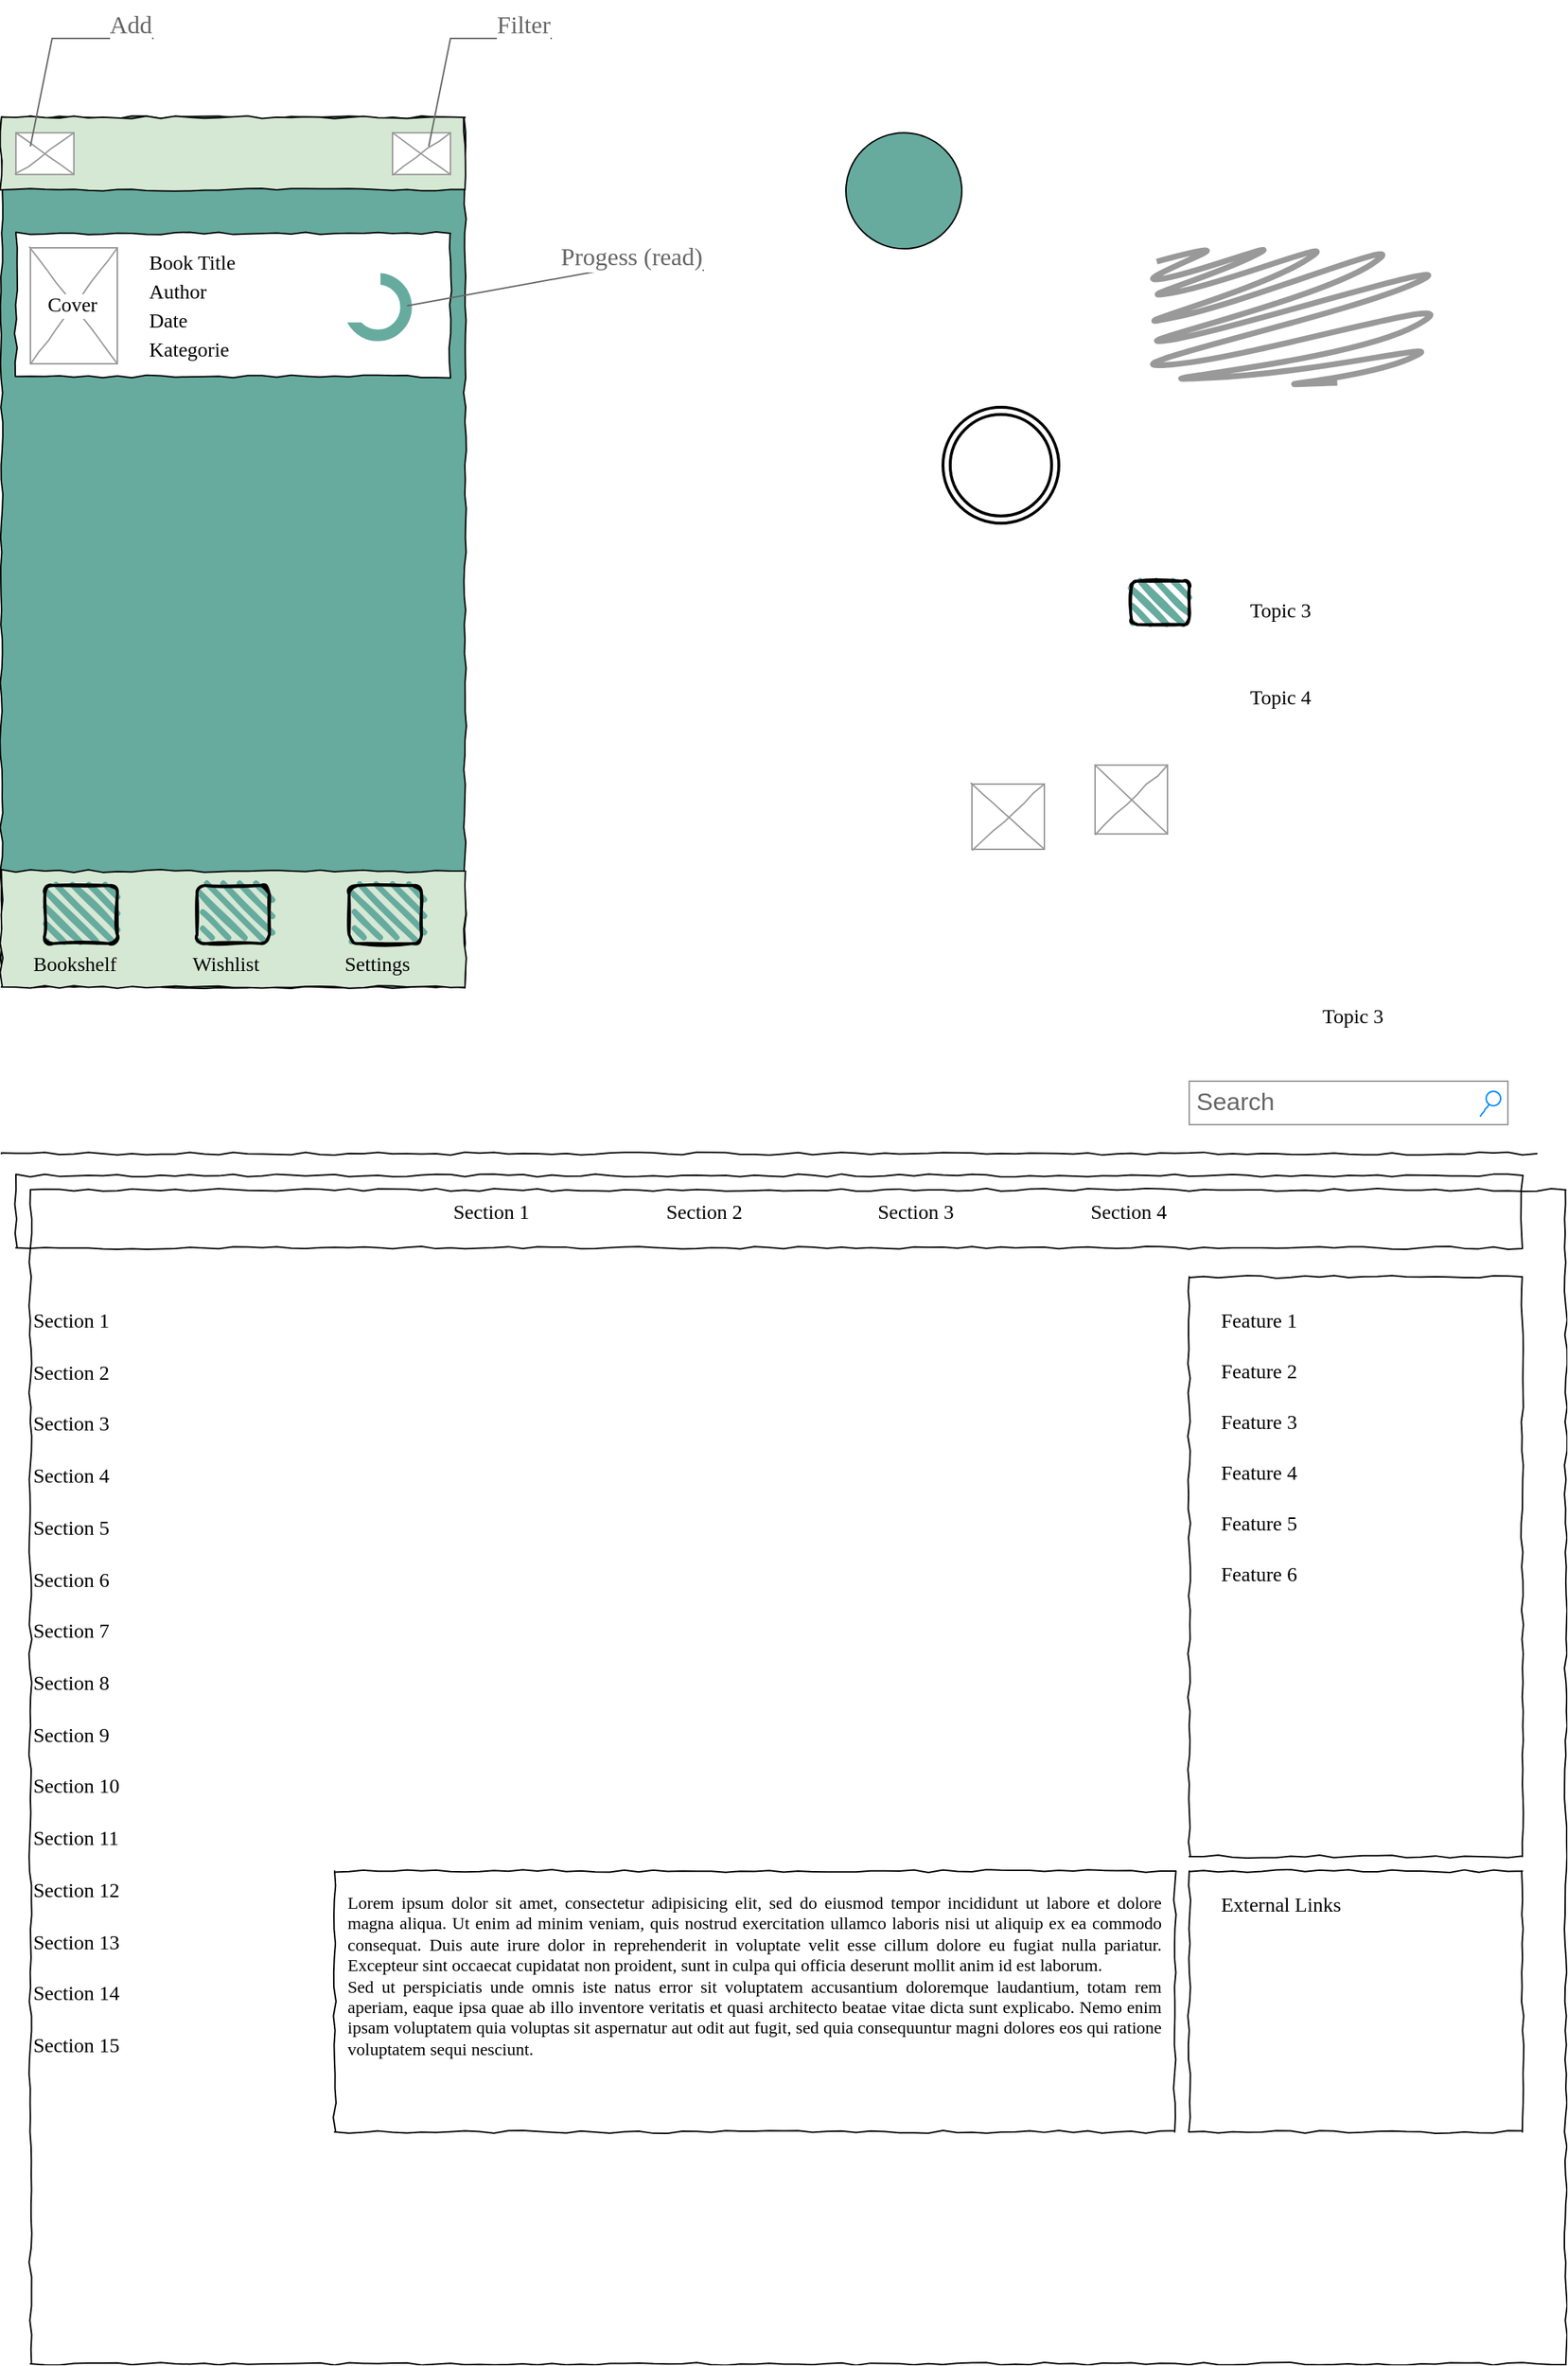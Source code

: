 <mxfile version="16.6.4" type="github">
  <diagram name="Page-1" id="03018318-947c-dd8e-b7a3-06fadd420f32">
    <mxGraphModel dx="1306" dy="1676" grid="1" gridSize="10" guides="1" tooltips="1" connect="1" arrows="1" fold="1" page="1" pageScale="1" pageWidth="1100" pageHeight="850" background="none" math="0" shadow="0">
      <root>
        <mxCell id="0" />
        <mxCell id="1" parent="0" />
        <mxCell id="GRDT87PzaCO0oU7K1cTU-1" value="" style="whiteSpace=wrap;html=1;rounded=0;shadow=0;labelBackgroundColor=#E6E6E6;strokeColor=#000000;strokeWidth=1;fillColor=#67AB9F;fontFamily=Verdana;fontSize=12;fontColor=#000000;align=center;comic=1;labelBorderColor=none;" vertex="1" parent="1">
          <mxGeometry x="20" y="-570" width="320" height="600" as="geometry" />
        </mxCell>
        <mxCell id="677b7b8949515195-1" value="" style="whiteSpace=wrap;html=1;rounded=0;shadow=0;labelBackgroundColor=none;strokeColor=#000000;strokeWidth=1;fillColor=none;fontFamily=Verdana;fontSize=12;fontColor=#000000;align=center;comic=1;" parent="1" vertex="1">
          <mxGeometry x="40" y="170" width="1060" height="810" as="geometry" />
        </mxCell>
        <mxCell id="677b7b8949515195-2" value="" style="whiteSpace=wrap;html=1;rounded=0;shadow=0;labelBackgroundColor=#67AB9F;strokeWidth=1;fontFamily=Verdana;fontSize=28;align=center;comic=1;fillColor=#D5E8D4;" parent="1" vertex="1">
          <mxGeometry x="20" y="-50" width="320" height="80" as="geometry" />
        </mxCell>
        <mxCell id="677b7b8949515195-3" value="Search" style="strokeWidth=1;shadow=0;dashed=0;align=center;html=1;shape=mxgraph.mockup.forms.searchBox;strokeColor=#999999;mainText=;strokeColor2=#008cff;fontColor=#666666;fontSize=17;align=left;spacingLeft=3;rounded=0;labelBackgroundColor=none;comic=1;" parent="1" vertex="1">
          <mxGeometry x="840" y="95" width="220" height="30" as="geometry" />
        </mxCell>
        <mxCell id="677b7b8949515195-6" value="Topic 3" style="text;html=1;points=[];align=left;verticalAlign=top;spacingTop=-4;fontSize=14;fontFamily=Comic Sans MS;" parent="1" vertex="1">
          <mxGeometry x="930" y="40" width="60" height="20" as="geometry" />
        </mxCell>
        <mxCell id="677b7b8949515195-7" value="Topic 4" style="text;html=1;points=[];align=left;verticalAlign=top;spacingTop=-4;fontSize=14;fontFamily=Comic Sans MS;" parent="1" vertex="1">
          <mxGeometry x="880" y="-180" width="60" height="20" as="geometry" />
        </mxCell>
        <mxCell id="677b7b8949515195-8" value="" style="whiteSpace=wrap;html=1;rounded=0;shadow=0;labelBackgroundColor=none;strokeWidth=1;fillColor=#D5E8D4;fontFamily=Verdana;fontSize=12;align=center;comic=1;" parent="1" vertex="1">
          <mxGeometry x="20" y="-570" width="320" height="50" as="geometry" />
        </mxCell>
        <mxCell id="677b7b8949515195-9" value="" style="line;strokeWidth=1;html=1;rounded=0;shadow=0;labelBackgroundColor=none;fillColor=none;fontFamily=Verdana;fontSize=14;fontColor=#000000;align=center;comic=1;" parent="1" vertex="1">
          <mxGeometry x="20" y="140" width="1060" height="10" as="geometry" />
        </mxCell>
        <mxCell id="677b7b8949515195-10" value="" style="whiteSpace=wrap;html=1;rounded=0;shadow=0;labelBackgroundColor=none;strokeWidth=1;fillColor=none;fontFamily=Verdana;fontSize=12;align=center;comic=1;" parent="1" vertex="1">
          <mxGeometry x="30" y="160" width="1040" height="50" as="geometry" />
        </mxCell>
        <mxCell id="677b7b8949515195-11" value="Section 1" style="text;html=1;points=[];align=left;verticalAlign=top;spacingTop=-4;fontSize=14;fontFamily=Verdana" parent="1" vertex="1">
          <mxGeometry x="330" y="175" width="60" height="20" as="geometry" />
        </mxCell>
        <mxCell id="677b7b8949515195-12" value="Section 2" style="text;html=1;points=[];align=left;verticalAlign=top;spacingTop=-4;fontSize=14;fontFamily=Verdana" parent="1" vertex="1">
          <mxGeometry x="477" y="175" width="60" height="20" as="geometry" />
        </mxCell>
        <mxCell id="677b7b8949515195-13" value="Section 3" style="text;html=1;points=[];align=left;verticalAlign=top;spacingTop=-4;fontSize=14;fontFamily=Verdana" parent="1" vertex="1">
          <mxGeometry x="623" y="175" width="60" height="20" as="geometry" />
        </mxCell>
        <mxCell id="677b7b8949515195-14" value="Section 4" style="text;html=1;points=[];align=left;verticalAlign=top;spacingTop=-4;fontSize=14;fontFamily=Verdana" parent="1" vertex="1">
          <mxGeometry x="770" y="175" width="60" height="20" as="geometry" />
        </mxCell>
        <mxCell id="677b7b8949515195-15" value="&lt;div style=&quot;text-align: justify&quot;&gt;&lt;span&gt;Lorem ipsum dolor sit amet, consectetur adipisicing elit, sed do eiusmod tempor incididunt ut labore et dolore magna aliqua. Ut enim ad minim veniam, quis nostrud exercitation ullamco laboris nisi ut aliquip ex ea commodo consequat. Duis aute irure dolor in reprehenderit in voluptate velit esse cillum dolore eu fugiat nulla pariatur. Excepteur sint occaecat cupidatat non proident, sunt in culpa qui officia deserunt mollit anim id est laborum.&lt;/span&gt;&lt;/div&gt;&lt;div style=&quot;text-align: justify&quot;&gt;&lt;span&gt;Sed ut perspiciatis unde omnis iste natus error sit voluptatem accusantium doloremque laudantium, totam rem aperiam, eaque ipsa quae ab illo inventore veritatis et quasi architecto beatae vitae dicta sunt explicabo. Nemo enim ipsam voluptatem quia voluptas sit aspernatur aut odit aut fugit, sed quia consequuntur magni dolores eos qui ratione voluptatem sequi nesciunt.&amp;nbsp;&lt;/span&gt;&lt;/div&gt;" style="whiteSpace=wrap;html=1;rounded=0;shadow=0;labelBackgroundColor=none;strokeWidth=1;fillColor=none;fontFamily=Verdana;fontSize=12;align=center;verticalAlign=top;spacing=10;comic=1;" parent="1" vertex="1">
          <mxGeometry x="250" y="640" width="580" height="180" as="geometry" />
        </mxCell>
        <mxCell id="677b7b8949515195-25" value="" style="whiteSpace=wrap;html=1;rounded=0;shadow=0;labelBackgroundColor=none;strokeWidth=1;fillColor=none;fontFamily=Verdana;fontSize=12;align=center;comic=1;" parent="1" vertex="1">
          <mxGeometry x="840" y="230" width="230" height="400" as="geometry" />
        </mxCell>
        <mxCell id="677b7b8949515195-26" value="" style="whiteSpace=wrap;html=1;rounded=0;shadow=0;labelBackgroundColor=none;strokeWidth=1;fillColor=none;fontFamily=Verdana;fontSize=12;align=center;comic=1;" parent="1" vertex="1">
          <mxGeometry x="840" y="640" width="230" height="180" as="geometry" />
        </mxCell>
        <mxCell id="677b7b8949515195-27" value="Section 1" style="text;html=1;points=[];align=left;verticalAlign=top;spacingTop=-4;fontSize=14;fontFamily=Verdana" parent="1" vertex="1">
          <mxGeometry x="40" y="250" width="170" height="20" as="geometry" />
        </mxCell>
        <mxCell id="677b7b8949515195-28" value="Section 2" style="text;html=1;points=[];align=left;verticalAlign=top;spacingTop=-4;fontSize=14;fontFamily=Verdana" parent="1" vertex="1">
          <mxGeometry x="40" y="286" width="170" height="20" as="geometry" />
        </mxCell>
        <mxCell id="677b7b8949515195-29" value="Section 3" style="text;html=1;points=[];align=left;verticalAlign=top;spacingTop=-4;fontSize=14;fontFamily=Verdana" parent="1" vertex="1">
          <mxGeometry x="40" y="321" width="170" height="20" as="geometry" />
        </mxCell>
        <mxCell id="677b7b8949515195-30" value="Section 4" style="text;html=1;points=[];align=left;verticalAlign=top;spacingTop=-4;fontSize=14;fontFamily=Verdana" parent="1" vertex="1">
          <mxGeometry x="40" y="357" width="170" height="20" as="geometry" />
        </mxCell>
        <mxCell id="677b7b8949515195-31" value="Section 7" style="text;html=1;points=[];align=left;verticalAlign=top;spacingTop=-4;fontSize=14;fontFamily=Verdana" parent="1" vertex="1">
          <mxGeometry x="40" y="464" width="170" height="20" as="geometry" />
        </mxCell>
        <mxCell id="677b7b8949515195-32" value="Section 8" style="text;html=1;points=[];align=left;verticalAlign=top;spacingTop=-4;fontSize=14;fontFamily=Verdana" parent="1" vertex="1">
          <mxGeometry x="40" y="500" width="170" height="20" as="geometry" />
        </mxCell>
        <mxCell id="677b7b8949515195-33" value="Section 9" style="text;html=1;points=[];align=left;verticalAlign=top;spacingTop=-4;fontSize=14;fontFamily=Verdana" parent="1" vertex="1">
          <mxGeometry x="40" y="536" width="170" height="20" as="geometry" />
        </mxCell>
        <mxCell id="677b7b8949515195-34" value="Section 10" style="text;html=1;points=[];align=left;verticalAlign=top;spacingTop=-4;fontSize=14;fontFamily=Verdana" parent="1" vertex="1">
          <mxGeometry x="40" y="571" width="170" height="20" as="geometry" />
        </mxCell>
        <mxCell id="677b7b8949515195-35" value="Section 11" style="text;html=1;points=[];align=left;verticalAlign=top;spacingTop=-4;fontSize=14;fontFamily=Verdana" parent="1" vertex="1">
          <mxGeometry x="40" y="607" width="170" height="20" as="geometry" />
        </mxCell>
        <mxCell id="677b7b8949515195-36" value="Section 12" style="text;html=1;points=[];align=left;verticalAlign=top;spacingTop=-4;fontSize=14;fontFamily=Verdana" parent="1" vertex="1">
          <mxGeometry x="40" y="643" width="170" height="20" as="geometry" />
        </mxCell>
        <mxCell id="677b7b8949515195-37" value="Section 13" style="text;html=1;points=[];align=left;verticalAlign=top;spacingTop=-4;fontSize=14;fontFamily=Verdana" parent="1" vertex="1">
          <mxGeometry x="40" y="679" width="170" height="20" as="geometry" />
        </mxCell>
        <mxCell id="677b7b8949515195-38" value="Section 14" style="text;html=1;points=[];align=left;verticalAlign=top;spacingTop=-4;fontSize=14;fontFamily=Verdana" parent="1" vertex="1">
          <mxGeometry x="40" y="714" width="170" height="20" as="geometry" />
        </mxCell>
        <mxCell id="677b7b8949515195-39" value="Section 5" style="text;html=1;points=[];align=left;verticalAlign=top;spacingTop=-4;fontSize=14;fontFamily=Verdana" parent="1" vertex="1">
          <mxGeometry x="40" y="393" width="170" height="20" as="geometry" />
        </mxCell>
        <mxCell id="677b7b8949515195-40" value="Section 6" style="text;html=1;points=[];align=left;verticalAlign=top;spacingTop=-4;fontSize=14;fontFamily=Verdana" parent="1" vertex="1">
          <mxGeometry x="40" y="429" width="170" height="20" as="geometry" />
        </mxCell>
        <mxCell id="677b7b8949515195-41" value="Section 15" style="text;html=1;points=[];align=left;verticalAlign=top;spacingTop=-4;fontSize=14;fontFamily=Verdana" parent="1" vertex="1">
          <mxGeometry x="40" y="750" width="170" height="20" as="geometry" />
        </mxCell>
        <mxCell id="677b7b8949515195-42" value="External Links" style="text;html=1;points=[];align=left;verticalAlign=top;spacingTop=-4;fontSize=14;fontFamily=Verdana" parent="1" vertex="1">
          <mxGeometry x="860" y="653" width="170" height="20" as="geometry" />
        </mxCell>
        <mxCell id="677b7b8949515195-44" value="Feature 1" style="text;html=1;points=[];align=left;verticalAlign=top;spacingTop=-4;fontSize=14;fontFamily=Verdana" parent="1" vertex="1">
          <mxGeometry x="860" y="250" width="170" height="20" as="geometry" />
        </mxCell>
        <mxCell id="677b7b8949515195-45" value="Feature 2" style="text;html=1;points=[];align=left;verticalAlign=top;spacingTop=-4;fontSize=14;fontFamily=Verdana" parent="1" vertex="1">
          <mxGeometry x="860" y="285" width="170" height="20" as="geometry" />
        </mxCell>
        <mxCell id="677b7b8949515195-46" value="Feature 3" style="text;html=1;points=[];align=left;verticalAlign=top;spacingTop=-4;fontSize=14;fontFamily=Verdana" parent="1" vertex="1">
          <mxGeometry x="860" y="320" width="170" height="20" as="geometry" />
        </mxCell>
        <mxCell id="677b7b8949515195-47" value="Feature 4" style="text;html=1;points=[];align=left;verticalAlign=top;spacingTop=-4;fontSize=14;fontFamily=Verdana" parent="1" vertex="1">
          <mxGeometry x="860" y="355" width="170" height="20" as="geometry" />
        </mxCell>
        <mxCell id="677b7b8949515195-48" value="Feature 5" style="text;html=1;points=[];align=left;verticalAlign=top;spacingTop=-4;fontSize=14;fontFamily=Verdana" parent="1" vertex="1">
          <mxGeometry x="860" y="390" width="170" height="20" as="geometry" />
        </mxCell>
        <mxCell id="677b7b8949515195-49" value="Feature 6" style="text;html=1;points=[];align=left;verticalAlign=top;spacingTop=-4;fontSize=14;fontFamily=Verdana" parent="1" vertex="1">
          <mxGeometry x="860" y="425" width="170" height="20" as="geometry" />
        </mxCell>
        <mxCell id="GRDT87PzaCO0oU7K1cTU-6" value="&lt;p style=&quot;margin: 0px 0px 2px; font-style: normal; font-variant-caps: normal; font-weight: normal; font-stretch: normal; font-size: 15px; line-height: normal; font-family: menlo;&quot;&gt;169&lt;/p&gt;" style="verticalLabelPosition=bottom;shadow=0;dashed=0;align=center;html=1;verticalAlign=top;strokeWidth=1;shape=mxgraph.mockup.graphics.simpleIcon;strokeColor=#999999;rounded=0;labelBackgroundColor=none;fontFamily=Verdana;fontSize=14;fontColor=none;comic=1;noLabel=1;" vertex="1" parent="1">
          <mxGeometry x="290" y="-559.37" width="40" height="28.75" as="geometry" />
        </mxCell>
        <mxCell id="GRDT87PzaCO0oU7K1cTU-8" value="" style="whiteSpace=wrap;html=1;rounded=0;shadow=0;labelBackgroundColor=none;strokeWidth=1;fillColor=default;fontFamily=Verdana;fontSize=12;align=center;comic=1;" vertex="1" parent="1">
          <mxGeometry x="30" y="-490" width="300" height="98.75" as="geometry" />
        </mxCell>
        <mxCell id="GRDT87PzaCO0oU7K1cTU-9" value="&lt;p style=&quot;margin: 0px 0px 2px; font-style: normal; font-variant-caps: normal; font-weight: normal; font-stretch: normal; font-size: 15px; line-height: normal; font-family: menlo;&quot;&gt;169&lt;/p&gt;" style="verticalLabelPosition=bottom;shadow=0;dashed=0;align=center;html=1;verticalAlign=top;strokeWidth=1;shape=mxgraph.mockup.graphics.simpleIcon;strokeColor=#999999;rounded=0;labelBackgroundColor=none;fontFamily=Verdana;fontSize=14;fontColor=none;comic=1;noLabel=1;" vertex="1" parent="1">
          <mxGeometry x="40" y="-480" width="60" height="80" as="geometry" />
        </mxCell>
        <mxCell id="677b7b8949515195-5" value="Book Title" style="text;html=1;points=[];align=left;verticalAlign=top;spacingTop=-4;fontSize=14;fontFamily=Comic Sans MS;" parent="1" vertex="1">
          <mxGeometry x="120" y="-480" width="60" height="20" as="geometry" />
        </mxCell>
        <mxCell id="GRDT87PzaCO0oU7K1cTU-12" value="Cover" style="text;html=1;points=[];align=left;verticalAlign=top;spacingTop=-4;fontSize=14;fontFamily=Comic Sans MS;labelBackgroundColor=default;" vertex="1" parent="1">
          <mxGeometry x="50" y="-450.62" width="60" height="20" as="geometry" />
        </mxCell>
        <mxCell id="GRDT87PzaCO0oU7K1cTU-13" value="Author" style="text;html=1;points=[];align=left;verticalAlign=top;spacingTop=-4;fontSize=14;fontFamily=Comic Sans MS;" vertex="1" parent="1">
          <mxGeometry x="120" y="-460" width="60" height="20" as="geometry" />
        </mxCell>
        <mxCell id="GRDT87PzaCO0oU7K1cTU-14" value="Date" style="text;html=1;points=[];align=left;verticalAlign=top;spacingTop=-4;fontSize=14;fontFamily=Comic Sans MS;" vertex="1" parent="1">
          <mxGeometry x="120" y="-440" width="60" height="20" as="geometry" />
        </mxCell>
        <mxCell id="677b7b8949515195-16" value="&lt;p style=&quot;margin: 0px 0px 2px; font-style: normal; font-variant-caps: normal; font-weight: normal; font-stretch: normal; font-size: 15px; line-height: normal; font-family: menlo;&quot;&gt;169&lt;/p&gt;" style="verticalLabelPosition=bottom;shadow=0;dashed=0;align=center;html=1;verticalAlign=top;strokeWidth=1;shape=mxgraph.mockup.graphics.simpleIcon;strokeColor=#999999;rounded=0;labelBackgroundColor=none;fontFamily=Verdana;fontSize=14;fontColor=none;comic=1;noLabel=1;" parent="1" vertex="1">
          <mxGeometry x="690" y="-110" width="50" height="45" as="geometry" />
        </mxCell>
        <mxCell id="GRDT87PzaCO0oU7K1cTU-16" value="" style="rounded=1;whiteSpace=wrap;html=1;strokeWidth=2;fillWeight=4;hachureGap=8;hachureAngle=45;fillColor=#67AB9F;sketch=1;labelBackgroundColor=default;labelBorderColor=none;fontFamily=Comic Sans MS;fontColor=none;" vertex="1" parent="1">
          <mxGeometry x="800" y="-250" width="40" height="30" as="geometry" />
        </mxCell>
        <mxCell id="GRDT87PzaCO0oU7K1cTU-3" value="&lt;p style=&quot;margin: 0px 0px 2px; font-style: normal; font-variant-caps: normal; font-weight: normal; font-stretch: normal; font-size: 15px; line-height: normal; font-family: menlo;&quot;&gt;169&lt;/p&gt;" style="verticalLabelPosition=bottom;shadow=0;dashed=0;align=center;html=1;verticalAlign=top;strokeWidth=1;shape=mxgraph.mockup.graphics.simpleIcon;strokeColor=#999999;rounded=0;labelBackgroundColor=none;fontFamily=Verdana;fontSize=14;fontColor=none;comic=1;noLabel=1;" vertex="1" parent="1">
          <mxGeometry x="775" y="-123.12" width="50" height="47.5" as="geometry" />
        </mxCell>
        <mxCell id="GRDT87PzaCO0oU7K1cTU-21" value="" style="group" vertex="1" connectable="0" parent="1">
          <mxGeometry x="255" y="-40" width="60" height="63.5" as="geometry" />
        </mxCell>
        <mxCell id="GRDT87PzaCO0oU7K1cTU-19" value="" style="rounded=1;whiteSpace=wrap;html=1;strokeWidth=2;fillWeight=4;hachureGap=8;hachureAngle=45;fillColor=#67AB9F;sketch=1;labelBackgroundColor=default;labelBorderColor=none;fontFamily=Comic Sans MS;fontColor=none;" vertex="1" parent="GRDT87PzaCO0oU7K1cTU-21">
          <mxGeometry x="5" width="50" height="40" as="geometry" />
        </mxCell>
        <mxCell id="GRDT87PzaCO0oU7K1cTU-20" value="&lt;font face=&quot;Comic Sans MS&quot;&gt;Settings&lt;/font&gt;" style="text;html=1;points=[];align=left;verticalAlign=top;spacingTop=-4;fontSize=14;fontFamily=Verdana" vertex="1" parent="GRDT87PzaCO0oU7K1cTU-21">
          <mxGeometry y="43.5" width="60" height="20" as="geometry" />
        </mxCell>
        <mxCell id="GRDT87PzaCO0oU7K1cTU-22" value="" style="group" vertex="1" connectable="0" parent="1">
          <mxGeometry x="150" y="-40" width="60" height="63.5" as="geometry" />
        </mxCell>
        <mxCell id="GRDT87PzaCO0oU7K1cTU-4" value="&lt;font face=&quot;Comic Sans MS&quot;&gt;Wishlist&lt;/font&gt;" style="text;html=1;points=[];align=left;verticalAlign=top;spacingTop=-4;fontSize=14;fontFamily=Verdana" vertex="1" parent="GRDT87PzaCO0oU7K1cTU-22">
          <mxGeometry y="43.5" width="60" height="20" as="geometry" />
        </mxCell>
        <mxCell id="GRDT87PzaCO0oU7K1cTU-17" value="" style="rounded=1;whiteSpace=wrap;html=1;strokeWidth=2;fillWeight=4;hachureGap=8;hachureAngle=45;fillColor=#67AB9F;sketch=1;labelBackgroundColor=default;labelBorderColor=none;fontFamily=Comic Sans MS;fontColor=none;" vertex="1" parent="GRDT87PzaCO0oU7K1cTU-22">
          <mxGeometry x="5" width="50" height="40" as="geometry" />
        </mxCell>
        <mxCell id="GRDT87PzaCO0oU7K1cTU-23" value="" style="group" vertex="1" connectable="0" parent="1">
          <mxGeometry x="40" y="-40" width="60" height="63.5" as="geometry" />
        </mxCell>
        <mxCell id="GRDT87PzaCO0oU7K1cTU-15" value="" style="rounded=1;whiteSpace=wrap;html=1;strokeWidth=2;fillWeight=4;hachureGap=8;hachureAngle=45;fillColor=#67AB9F;sketch=1;labelBackgroundColor=default;labelBorderColor=none;fontFamily=Comic Sans MS;fontColor=none;" vertex="1" parent="GRDT87PzaCO0oU7K1cTU-23">
          <mxGeometry x="10" width="50" height="40" as="geometry" />
        </mxCell>
        <mxCell id="677b7b8949515195-4" value="&lt;font face=&quot;Comic Sans MS&quot;&gt;Bookshelf&lt;/font&gt;" style="text;html=1;points=[];align=left;verticalAlign=top;spacingTop=-4;fontSize=14;fontFamily=Verdana" parent="GRDT87PzaCO0oU7K1cTU-23" vertex="1">
          <mxGeometry y="43.5" width="60" height="20" as="geometry" />
        </mxCell>
        <mxCell id="GRDT87PzaCO0oU7K1cTU-25" value="Topic 3" style="text;html=1;points=[];align=left;verticalAlign=top;spacingTop=-4;fontSize=14;fontFamily=Comic Sans MS;" vertex="1" parent="1">
          <mxGeometry x="880" y="-240" width="60" height="20" as="geometry" />
        </mxCell>
        <mxCell id="GRDT87PzaCO0oU7K1cTU-26" value="Kategorie" style="text;html=1;points=[];align=left;verticalAlign=top;spacingTop=-4;fontSize=14;fontFamily=Comic Sans MS;" vertex="1" parent="1">
          <mxGeometry x="120" y="-420" width="60" height="20" as="geometry" />
        </mxCell>
        <mxCell id="GRDT87PzaCO0oU7K1cTU-29" value="Filter" style="strokeWidth=1;shadow=0;dashed=0;align=center;html=1;shape=mxgraph.mockup.text.callout;linkText=;textSize=17;textColor=#666666;callDir=NE;callStyle=line;fontSize=17;fontColor=#666666;align=right;verticalAlign=top;strokeColor=#666666;labelBackgroundColor=default;labelBorderColor=none;fontFamily=Comic Sans MS;fillColor=#67AB9F;" vertex="1" parent="1">
          <mxGeometry x="315" y="-650" width="85" height="100" as="geometry" />
        </mxCell>
        <mxCell id="GRDT87PzaCO0oU7K1cTU-30" value="" style="shape=mxgraph.mockup.markup.scratchOut;shadow=0;dashed=0;html=1;strokeColor=#999999;strokeWidth=4;labelBackgroundColor=default;labelBorderColor=none;fontFamily=Comic Sans MS;fontColor=none;fillColor=#67AB9F;" vertex="1" parent="1">
          <mxGeometry x="810" y="-480" width="200" height="100" as="geometry" />
        </mxCell>
        <mxCell id="GRDT87PzaCO0oU7K1cTU-34" value="" style="group;strokeWidth=10;" vertex="1" connectable="0" parent="1">
          <mxGeometry x="603" y="-559.37" width="80" height="80" as="geometry" />
        </mxCell>
        <mxCell id="GRDT87PzaCO0oU7K1cTU-32" value="" style="ellipse;whiteSpace=wrap;html=1;aspect=fixed;labelBackgroundColor=default;labelBorderColor=none;fontFamily=Comic Sans MS;fontColor=none;fillColor=#67AB9F;" vertex="1" parent="GRDT87PzaCO0oU7K1cTU-34">
          <mxGeometry width="80" height="80" as="geometry" />
        </mxCell>
        <mxCell id="GRDT87PzaCO0oU7K1cTU-39" value="" style="ellipse;shape=doubleEllipse;whiteSpace=wrap;html=1;aspect=fixed;labelBackgroundColor=default;labelBorderColor=none;fontFamily=Comic Sans MS;fontColor=none;strokeWidth=2;fillColor=#FFFFFF;" vertex="1" parent="1">
          <mxGeometry x="670" y="-370" width="80" height="80" as="geometry" />
        </mxCell>
        <mxCell id="GRDT87PzaCO0oU7K1cTU-42" value="" style="group" vertex="1" connectable="0" parent="1">
          <mxGeometry x="255" y="-469.82" width="48" height="58.38" as="geometry" />
        </mxCell>
        <mxCell id="GRDT87PzaCO0oU7K1cTU-41" value="" style="ellipse;whiteSpace=wrap;html=1;aspect=fixed;labelBackgroundColor=default;labelBorderColor=none;fontFamily=Comic Sans MS;fontColor=none;strokeWidth=8;fillColor=#FFFFFF;strokeColor=#67AB9F;" vertex="1" parent="GRDT87PzaCO0oU7K1cTU-42">
          <mxGeometry x="5.333" y="11.204" width="39.005" height="39.005" as="geometry" />
        </mxCell>
        <mxCell id="GRDT87PzaCO0oU7K1cTU-40" value="" style="rounded=0;whiteSpace=wrap;html=1;labelBackgroundColor=default;labelBorderColor=none;fontFamily=Comic Sans MS;fontColor=none;strokeWidth=2;fillColor=#FFFFFF;strokeColor=none;" vertex="1" parent="GRDT87PzaCO0oU7K1cTU-42">
          <mxGeometry width="26.667" height="41.279" as="geometry" />
        </mxCell>
        <mxCell id="GRDT87PzaCO0oU7K1cTU-43" value="Progess (read)" style="strokeWidth=1;shadow=0;dashed=0;align=center;html=1;shape=mxgraph.mockup.text.callout;linkText=;textSize=17;textColor=#666666;callDir=NE;callStyle=line;fontSize=17;fontColor=#666666;align=right;verticalAlign=top;strokeColor=#666666;labelBackgroundColor=default;labelBorderColor=none;fontFamily=Comic Sans MS;fillColor=#67AB9F;" vertex="1" parent="1">
          <mxGeometry x="300" y="-490" width="205" height="50" as="geometry" />
        </mxCell>
        <mxCell id="GRDT87PzaCO0oU7K1cTU-44" value="&lt;p style=&quot;margin: 0px 0px 2px; font-style: normal; font-variant-caps: normal; font-weight: normal; font-stretch: normal; font-size: 15px; line-height: normal; font-family: menlo;&quot;&gt;169&lt;/p&gt;" style="verticalLabelPosition=bottom;shadow=0;dashed=0;align=center;html=1;verticalAlign=top;strokeWidth=1;shape=mxgraph.mockup.graphics.simpleIcon;strokeColor=#999999;rounded=0;labelBackgroundColor=none;fontFamily=Verdana;fontSize=14;fontColor=none;comic=1;noLabel=1;" vertex="1" parent="1">
          <mxGeometry x="30" y="-559.37" width="40" height="28.75" as="geometry" />
        </mxCell>
        <mxCell id="GRDT87PzaCO0oU7K1cTU-45" value="Add" style="strokeWidth=1;shadow=0;dashed=0;align=center;html=1;shape=mxgraph.mockup.text.callout;linkText=;textSize=17;textColor=#666666;callDir=NE;callStyle=line;fontSize=17;fontColor=#666666;align=right;verticalAlign=top;strokeColor=#666666;labelBackgroundColor=default;labelBorderColor=none;fontFamily=Comic Sans MS;fillColor=#67AB9F;" vertex="1" parent="1">
          <mxGeometry x="40" y="-650" width="85" height="100" as="geometry" />
        </mxCell>
      </root>
    </mxGraphModel>
  </diagram>
</mxfile>
